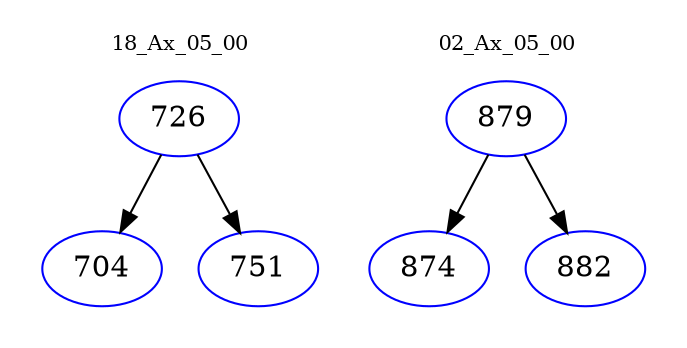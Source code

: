 digraph{
subgraph cluster_0 {
color = white
label = "18_Ax_05_00";
fontsize=10;
T0_726 [label="726", color="blue"]
T0_726 -> T0_704 [color="black"]
T0_704 [label="704", color="blue"]
T0_726 -> T0_751 [color="black"]
T0_751 [label="751", color="blue"]
}
subgraph cluster_1 {
color = white
label = "02_Ax_05_00";
fontsize=10;
T1_879 [label="879", color="blue"]
T1_879 -> T1_874 [color="black"]
T1_874 [label="874", color="blue"]
T1_879 -> T1_882 [color="black"]
T1_882 [label="882", color="blue"]
}
}
